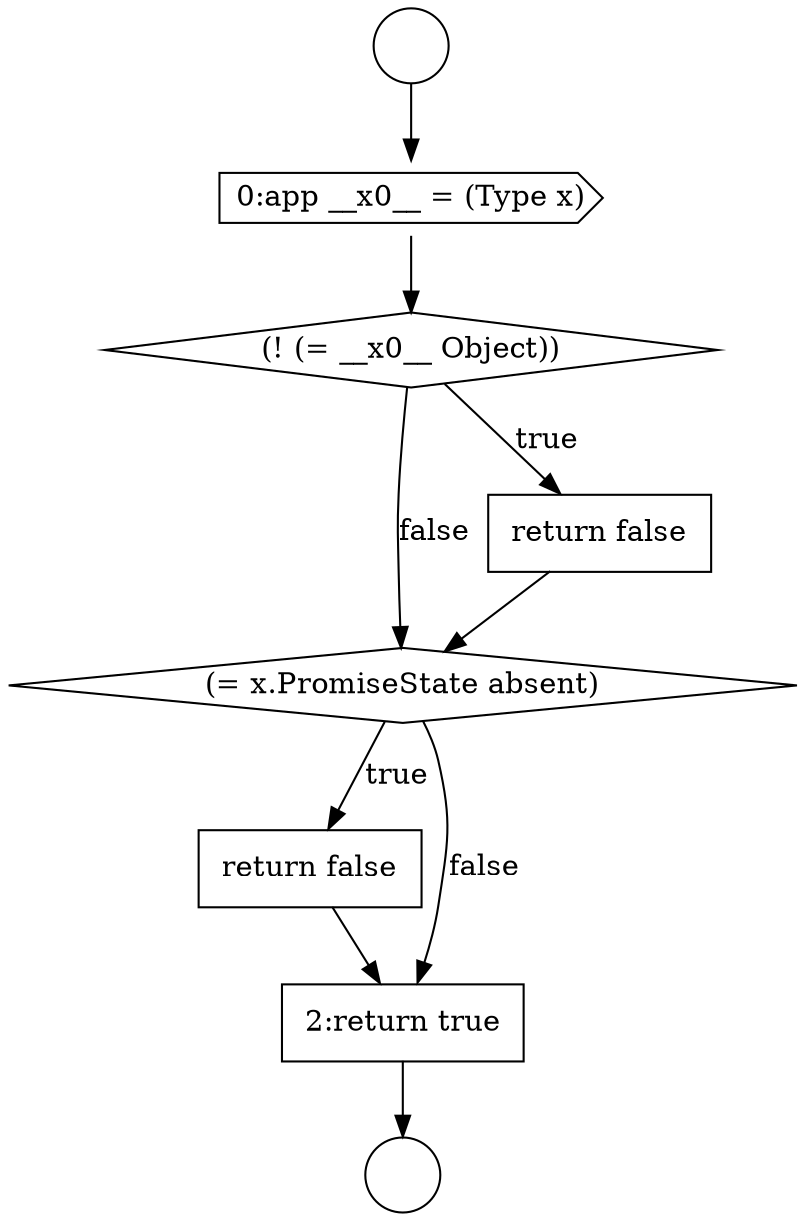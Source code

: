 digraph {
  node18646 [shape=diamond, label=<<font color="black">(! (= __x0__ Object))</font>> color="black" fillcolor="white" style=filled]
  node18645 [shape=cds, label=<<font color="black">0:app __x0__ = (Type x)</font>> color="black" fillcolor="white" style=filled]
  node18649 [shape=none, margin=0, label=<<font color="black">
    <table border="0" cellborder="1" cellspacing="0" cellpadding="10">
      <tr><td align="left">return false</td></tr>
    </table>
  </font>> color="black" fillcolor="white" style=filled]
  node18650 [shape=none, margin=0, label=<<font color="black">
    <table border="0" cellborder="1" cellspacing="0" cellpadding="10">
      <tr><td align="left">2:return true</td></tr>
    </table>
  </font>> color="black" fillcolor="white" style=filled]
  node18648 [shape=diamond, label=<<font color="black">(= x.PromiseState absent)</font>> color="black" fillcolor="white" style=filled]
  node18644 [shape=circle label=" " color="black" fillcolor="white" style=filled]
  node18647 [shape=none, margin=0, label=<<font color="black">
    <table border="0" cellborder="1" cellspacing="0" cellpadding="10">
      <tr><td align="left">return false</td></tr>
    </table>
  </font>> color="black" fillcolor="white" style=filled]
  node18643 [shape=circle label=" " color="black" fillcolor="white" style=filled]
  node18643 -> node18645 [ color="black"]
  node18645 -> node18646 [ color="black"]
  node18648 -> node18649 [label=<<font color="black">true</font>> color="black"]
  node18648 -> node18650 [label=<<font color="black">false</font>> color="black"]
  node18646 -> node18647 [label=<<font color="black">true</font>> color="black"]
  node18646 -> node18648 [label=<<font color="black">false</font>> color="black"]
  node18649 -> node18650 [ color="black"]
  node18647 -> node18648 [ color="black"]
  node18650 -> node18644 [ color="black"]
}
